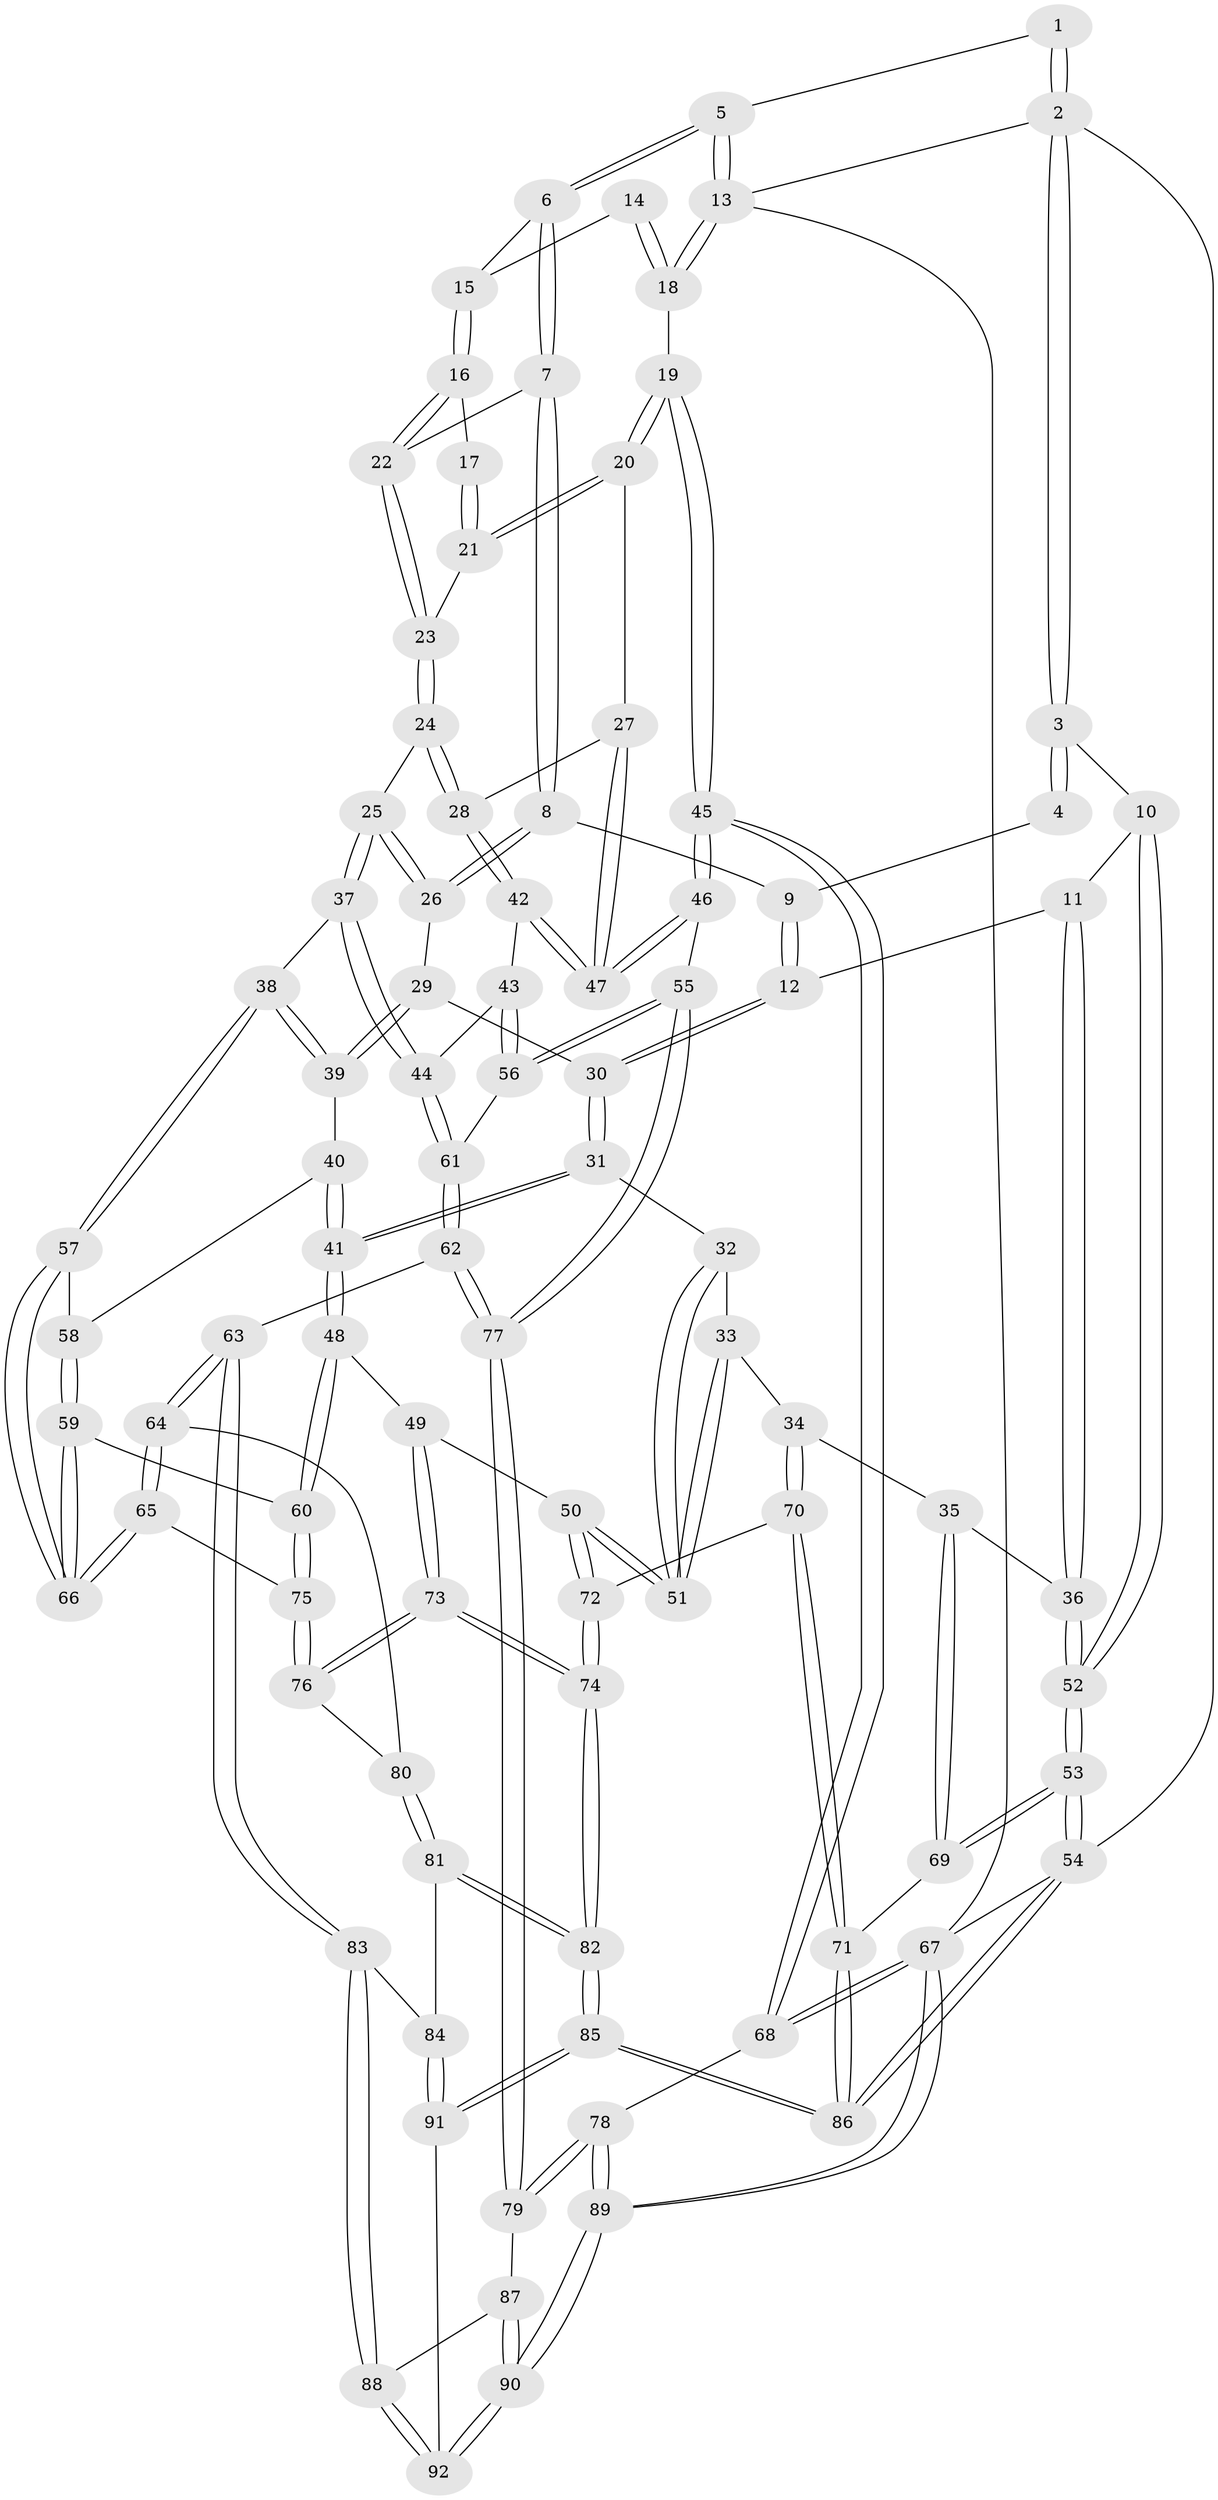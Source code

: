 // coarse degree distribution, {4: 0.43137254901960786, 6: 0.09803921568627451, 3: 0.13725490196078433, 5: 0.3333333333333333}
// Generated by graph-tools (version 1.1) at 2025/42/03/06/25 10:42:34]
// undirected, 92 vertices, 227 edges
graph export_dot {
graph [start="1"]
  node [color=gray90,style=filled];
  1 [pos="+0.2643596820430638+0"];
  2 [pos="+0+0"];
  3 [pos="+0+0.023812923245798364"];
  4 [pos="+0.20890352806850931+0.04022539300594783"];
  5 [pos="+0.5756281586826818+0"];
  6 [pos="+0.5797187642192162+0"];
  7 [pos="+0.5746232993467372+0"];
  8 [pos="+0.5139982162999576+0.14494381376941629"];
  9 [pos="+0.20802823358972206+0.04880333267275564"];
  10 [pos="+0+0.09984892973050159"];
  11 [pos="+0.16363010727568492+0.24145779347863786"];
  12 [pos="+0.16928008350683957+0.24052660143366736"];
  13 [pos="+1+0"];
  14 [pos="+0.9494994336433459+0.09233268611374452"];
  15 [pos="+0.8227188632566164+0.06319934266713226"];
  16 [pos="+0.8154731341054781+0.17201390404327593"];
  17 [pos="+0.9181390022491712+0.11765847911390843"];
  18 [pos="+1+0"];
  19 [pos="+1+0.22316177020850556"];
  20 [pos="+1+0.2824545507004595"];
  21 [pos="+0.8697722252932507+0.23495802278291736"];
  22 [pos="+0.7824721541553101+0.20086469606332988"];
  23 [pos="+0.7914565811826006+0.24278837569418507"];
  24 [pos="+0.7624657957483081+0.3424681517141267"];
  25 [pos="+0.7050653228439683+0.35858098632420526"];
  26 [pos="+0.504965685129303+0.1711338386874179"];
  27 [pos="+0.849296756547938+0.38528756430767547"];
  28 [pos="+0.8364019039123411+0.38513073107250356"];
  29 [pos="+0.4094488176365814+0.2630665651194497"];
  30 [pos="+0.2599642828681536+0.28364221409520984"];
  31 [pos="+0.26011657958283996+0.36757688640967795"];
  32 [pos="+0.25888306236992037+0.3714161686767915"];
  33 [pos="+0.1561856849395587+0.5530028806967826"];
  34 [pos="+0.15292369138508824+0.5534452210919975"];
  35 [pos="+0.06698429511241272+0.5290818503114226"];
  36 [pos="+0.029446383214977136+0.4989996102577011"];
  37 [pos="+0.6359682249578672+0.47372201668587444"];
  38 [pos="+0.631221799300927+0.4743112827749795"];
  39 [pos="+0.4748104801720926+0.4136777707125602"];
  40 [pos="+0.431690644072784+0.498718412543691"];
  41 [pos="+0.38004790098261454+0.5359561457516865"];
  42 [pos="+0.8192505090968589+0.5038875129001421"];
  43 [pos="+0.8156241906338625+0.5126231141899105"];
  44 [pos="+0.6971106886608994+0.5542972380072272"];
  45 [pos="+1+0.5837815659533752"];
  46 [pos="+1+0.5964756321679435"];
  47 [pos="+0.9669973827717493+0.5101695977062044"];
  48 [pos="+0.342898531827001+0.6106079667915513"];
  49 [pos="+0.30386475233727517+0.61238375210868"];
  50 [pos="+0.2879136405916079+0.6112203472370453"];
  51 [pos="+0.2878308851453251+0.6111578031884197"];
  52 [pos="+0+0.5046646456435117"];
  53 [pos="+0+0.8942562157416605"];
  54 [pos="+0+1"];
  55 [pos="+0.9739010065762751+0.640442186919176"];
  56 [pos="+0.8709223347957191+0.5945739682764231"];
  57 [pos="+0.5570556547021007+0.5594488600731964"];
  58 [pos="+0.47448574412439093+0.5378368690704811"];
  59 [pos="+0.49002025880462485+0.6774334715770444"];
  60 [pos="+0.3689236963556335+0.6357874408792882"];
  61 [pos="+0.70872951837153+0.6353009271745351"];
  62 [pos="+0.6833562502692975+0.7517482375874608"];
  63 [pos="+0.6525166092401528+0.7654444785593382"];
  64 [pos="+0.5682843969381508+0.7429135231526385"];
  65 [pos="+0.5277128872937545+0.7054071656347131"];
  66 [pos="+0.5196752625046115+0.6939015344857118"];
  67 [pos="+1+1"];
  68 [pos="+1+0.9006196683700269"];
  69 [pos="+0.029201160348699257+0.7994417150526606"];
  70 [pos="+0.11814021447965764+0.789383992717667"];
  71 [pos="+0.07311270812344248+0.7985147236692709"];
  72 [pos="+0.16084642968298205+0.7931358639660504"];
  73 [pos="+0.2915558196149726+0.8374307310867524"];
  74 [pos="+0.2650629847703909+0.85795911829569"];
  75 [pos="+0.3496469528272218+0.7987694237936082"];
  76 [pos="+0.34655065049031825+0.8048770094588145"];
  77 [pos="+0.8386031556984367+0.7975058868897944"];
  78 [pos="+0.8708926472643017+0.838691316188184"];
  79 [pos="+0.8493465486790396+0.8198550349801703"];
  80 [pos="+0.4639777556333939+0.8501999165914095"];
  81 [pos="+0.4627077458796425+0.8651092198077719"];
  82 [pos="+0.2929945131703842+0.9695807894646281"];
  83 [pos="+0.6428475664540785+0.8355544989608913"];
  84 [pos="+0.49084333323105017+0.9406434301272892"];
  85 [pos="+0.30428017810373087+1"];
  86 [pos="+0.2568515289359791+1"];
  87 [pos="+0.8295005601560955+0.8606192978775756"];
  88 [pos="+0.664002516050579+1"];
  89 [pos="+1+1"];
  90 [pos="+0.8309685408569408+1"];
  91 [pos="+0.47864298918703085+1"];
  92 [pos="+0.6510067448645073+1"];
  1 -- 2;
  1 -- 2;
  1 -- 5;
  2 -- 3;
  2 -- 3;
  2 -- 13;
  2 -- 54;
  3 -- 4;
  3 -- 4;
  3 -- 10;
  4 -- 9;
  5 -- 6;
  5 -- 6;
  5 -- 13;
  5 -- 13;
  6 -- 7;
  6 -- 7;
  6 -- 15;
  7 -- 8;
  7 -- 8;
  7 -- 22;
  8 -- 9;
  8 -- 26;
  8 -- 26;
  9 -- 12;
  9 -- 12;
  10 -- 11;
  10 -- 52;
  10 -- 52;
  11 -- 12;
  11 -- 36;
  11 -- 36;
  12 -- 30;
  12 -- 30;
  13 -- 18;
  13 -- 18;
  13 -- 67;
  14 -- 15;
  14 -- 18;
  14 -- 18;
  15 -- 16;
  15 -- 16;
  16 -- 17;
  16 -- 22;
  16 -- 22;
  17 -- 21;
  17 -- 21;
  18 -- 19;
  19 -- 20;
  19 -- 20;
  19 -- 45;
  19 -- 45;
  20 -- 21;
  20 -- 21;
  20 -- 27;
  21 -- 23;
  22 -- 23;
  22 -- 23;
  23 -- 24;
  23 -- 24;
  24 -- 25;
  24 -- 28;
  24 -- 28;
  25 -- 26;
  25 -- 26;
  25 -- 37;
  25 -- 37;
  26 -- 29;
  27 -- 28;
  27 -- 47;
  27 -- 47;
  28 -- 42;
  28 -- 42;
  29 -- 30;
  29 -- 39;
  29 -- 39;
  30 -- 31;
  30 -- 31;
  31 -- 32;
  31 -- 41;
  31 -- 41;
  32 -- 33;
  32 -- 51;
  32 -- 51;
  33 -- 34;
  33 -- 51;
  33 -- 51;
  34 -- 35;
  34 -- 70;
  34 -- 70;
  35 -- 36;
  35 -- 69;
  35 -- 69;
  36 -- 52;
  36 -- 52;
  37 -- 38;
  37 -- 44;
  37 -- 44;
  38 -- 39;
  38 -- 39;
  38 -- 57;
  38 -- 57;
  39 -- 40;
  40 -- 41;
  40 -- 41;
  40 -- 58;
  41 -- 48;
  41 -- 48;
  42 -- 43;
  42 -- 47;
  42 -- 47;
  43 -- 44;
  43 -- 56;
  43 -- 56;
  44 -- 61;
  44 -- 61;
  45 -- 46;
  45 -- 46;
  45 -- 68;
  45 -- 68;
  46 -- 47;
  46 -- 47;
  46 -- 55;
  48 -- 49;
  48 -- 60;
  48 -- 60;
  49 -- 50;
  49 -- 73;
  49 -- 73;
  50 -- 51;
  50 -- 51;
  50 -- 72;
  50 -- 72;
  52 -- 53;
  52 -- 53;
  53 -- 54;
  53 -- 54;
  53 -- 69;
  53 -- 69;
  54 -- 86;
  54 -- 86;
  54 -- 67;
  55 -- 56;
  55 -- 56;
  55 -- 77;
  55 -- 77;
  56 -- 61;
  57 -- 58;
  57 -- 66;
  57 -- 66;
  58 -- 59;
  58 -- 59;
  59 -- 60;
  59 -- 66;
  59 -- 66;
  60 -- 75;
  60 -- 75;
  61 -- 62;
  61 -- 62;
  62 -- 63;
  62 -- 77;
  62 -- 77;
  63 -- 64;
  63 -- 64;
  63 -- 83;
  63 -- 83;
  64 -- 65;
  64 -- 65;
  64 -- 80;
  65 -- 66;
  65 -- 66;
  65 -- 75;
  67 -- 68;
  67 -- 68;
  67 -- 89;
  67 -- 89;
  68 -- 78;
  69 -- 71;
  70 -- 71;
  70 -- 71;
  70 -- 72;
  71 -- 86;
  71 -- 86;
  72 -- 74;
  72 -- 74;
  73 -- 74;
  73 -- 74;
  73 -- 76;
  73 -- 76;
  74 -- 82;
  74 -- 82;
  75 -- 76;
  75 -- 76;
  76 -- 80;
  77 -- 79;
  77 -- 79;
  78 -- 79;
  78 -- 79;
  78 -- 89;
  78 -- 89;
  79 -- 87;
  80 -- 81;
  80 -- 81;
  81 -- 82;
  81 -- 82;
  81 -- 84;
  82 -- 85;
  82 -- 85;
  83 -- 84;
  83 -- 88;
  83 -- 88;
  84 -- 91;
  84 -- 91;
  85 -- 86;
  85 -- 86;
  85 -- 91;
  85 -- 91;
  87 -- 88;
  87 -- 90;
  87 -- 90;
  88 -- 92;
  88 -- 92;
  89 -- 90;
  89 -- 90;
  90 -- 92;
  90 -- 92;
  91 -- 92;
}
